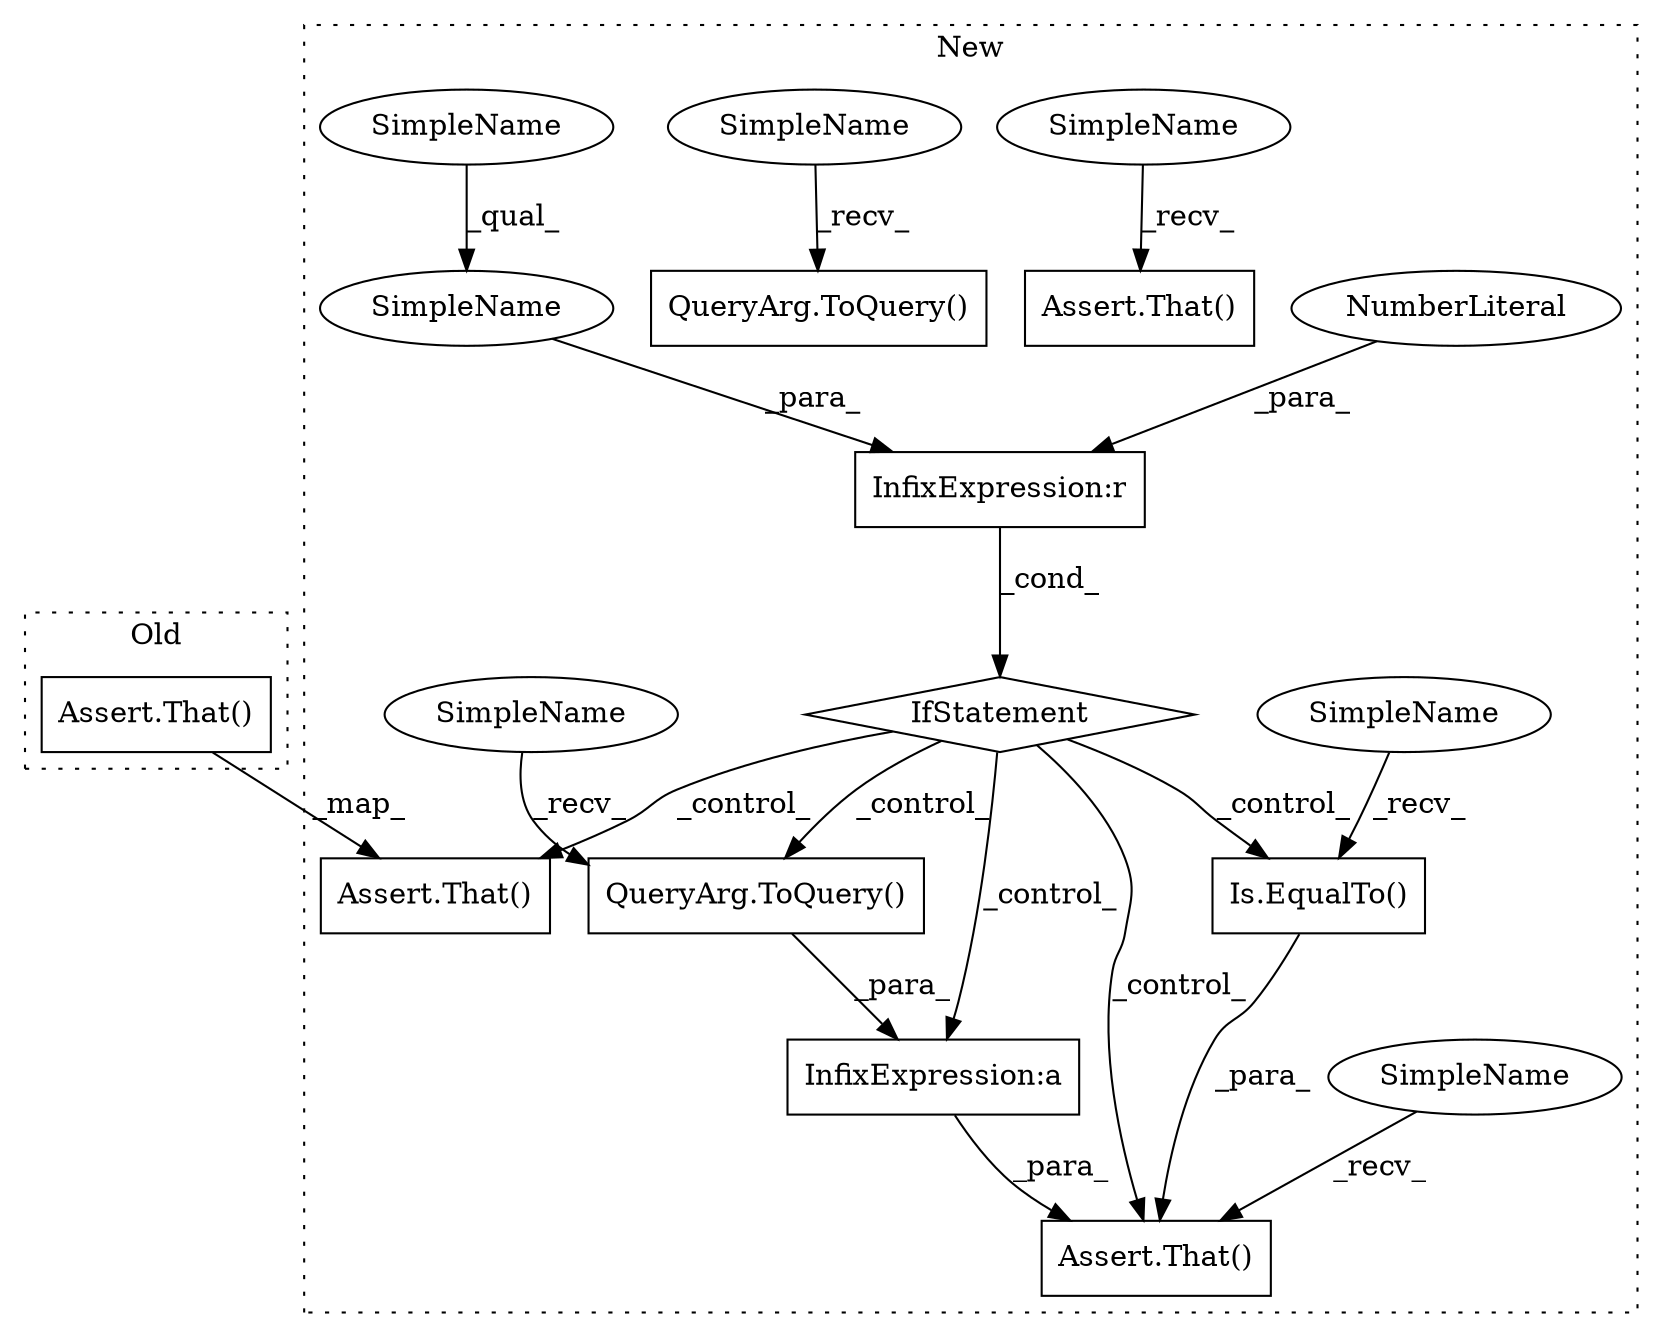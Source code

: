 digraph G {
subgraph cluster0 {
1 [label="Assert.That()" a="32" s="10724,10801" l="5,1" shape="box"];
label = "Old";
style="dotted";
}
subgraph cluster1 {
2 [label="Assert.That()" a="32" s="13921,14013" l="5,1" shape="box"];
3 [label="InfixExpression:r" a="27" s="13696" l="4" shape="box"];
4 [label="NumberLiteral" a="34" s="13700" l="1" shape="ellipse"];
5 [label="IfStatement" a="25" s="13677,13701" l="9,2" shape="diamond"];
6 [label="QueryArg.ToQuery()" a="32" s="14040" l="9" shape="box"];
7 [label="SimpleName" a="42" s="13686" l="10" shape="ellipse"];
8 [label="InfixExpression:a" a="27" s="14049" l="-13" shape="box"];
9 [label="Assert.That()" a="32" s="14031,14109" l="5,1" shape="box"];
10 [label="Is.EqualTo()" a="32" s="14099,14108" l="8,1" shape="box"];
11 [label="QueryArg.ToQuery()" a="32" s="13507" l="9" shape="box"];
12 [label="Assert.That()" a="32" s="13581,13666" l="5,1" shape="box"];
13 [label="SimpleName" a="42" s="14024" l="6" shape="ellipse"];
14 [label="SimpleName" a="42" s="13574" l="6" shape="ellipse"];
15 [label="SimpleName" a="42" s="14096" l="2" shape="ellipse"];
16 [label="SimpleName" a="42" s="14036" l="3" shape="ellipse"];
17 [label="SimpleName" a="42" s="13503" l="3" shape="ellipse"];
18 [label="SimpleName" a="42" s="13686" l="4" shape="ellipse"];
label = "New";
style="dotted";
}
1 -> 2 [label="_map_"];
3 -> 5 [label="_cond_"];
4 -> 3 [label="_para_"];
5 -> 2 [label="_control_"];
5 -> 10 [label="_control_"];
5 -> 6 [label="_control_"];
5 -> 8 [label="_control_"];
5 -> 9 [label="_control_"];
6 -> 8 [label="_para_"];
7 -> 3 [label="_para_"];
8 -> 9 [label="_para_"];
10 -> 9 [label="_para_"];
13 -> 9 [label="_recv_"];
14 -> 12 [label="_recv_"];
15 -> 10 [label="_recv_"];
16 -> 6 [label="_recv_"];
17 -> 11 [label="_recv_"];
18 -> 7 [label="_qual_"];
}